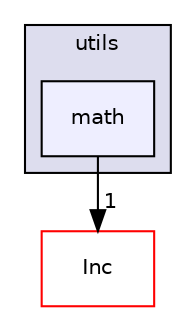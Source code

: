 digraph "Src/utils/math" {
  compound=true
  node [ fontsize="10", fontname="Helvetica"];
  edge [ labelfontsize="10", labelfontname="Helvetica"];
  subgraph clusterdir_0cc03cae70a6aef2ca50e6e07b5c7d4d {
    graph [ bgcolor="#ddddee", pencolor="black", label="utils" fontname="Helvetica", fontsize="10", URL="dir_0cc03cae70a6aef2ca50e6e07b5c7d4d.html"]
  dir_266ab132571c18bd7272eafb7c51d152 [shape=box, label="math", style="filled", fillcolor="#eeeeff", pencolor="black", URL="dir_266ab132571c18bd7272eafb7c51d152.html"];
  }
  dir_f93dfce691d792349f1c14ede440e2e6 [shape=box label="Inc" fillcolor="white" style="filled" color="red" URL="dir_f93dfce691d792349f1c14ede440e2e6.html"];
  dir_266ab132571c18bd7272eafb7c51d152->dir_f93dfce691d792349f1c14ede440e2e6 [headlabel="1", labeldistance=1.5 headhref="dir_000017_000000.html"];
}
